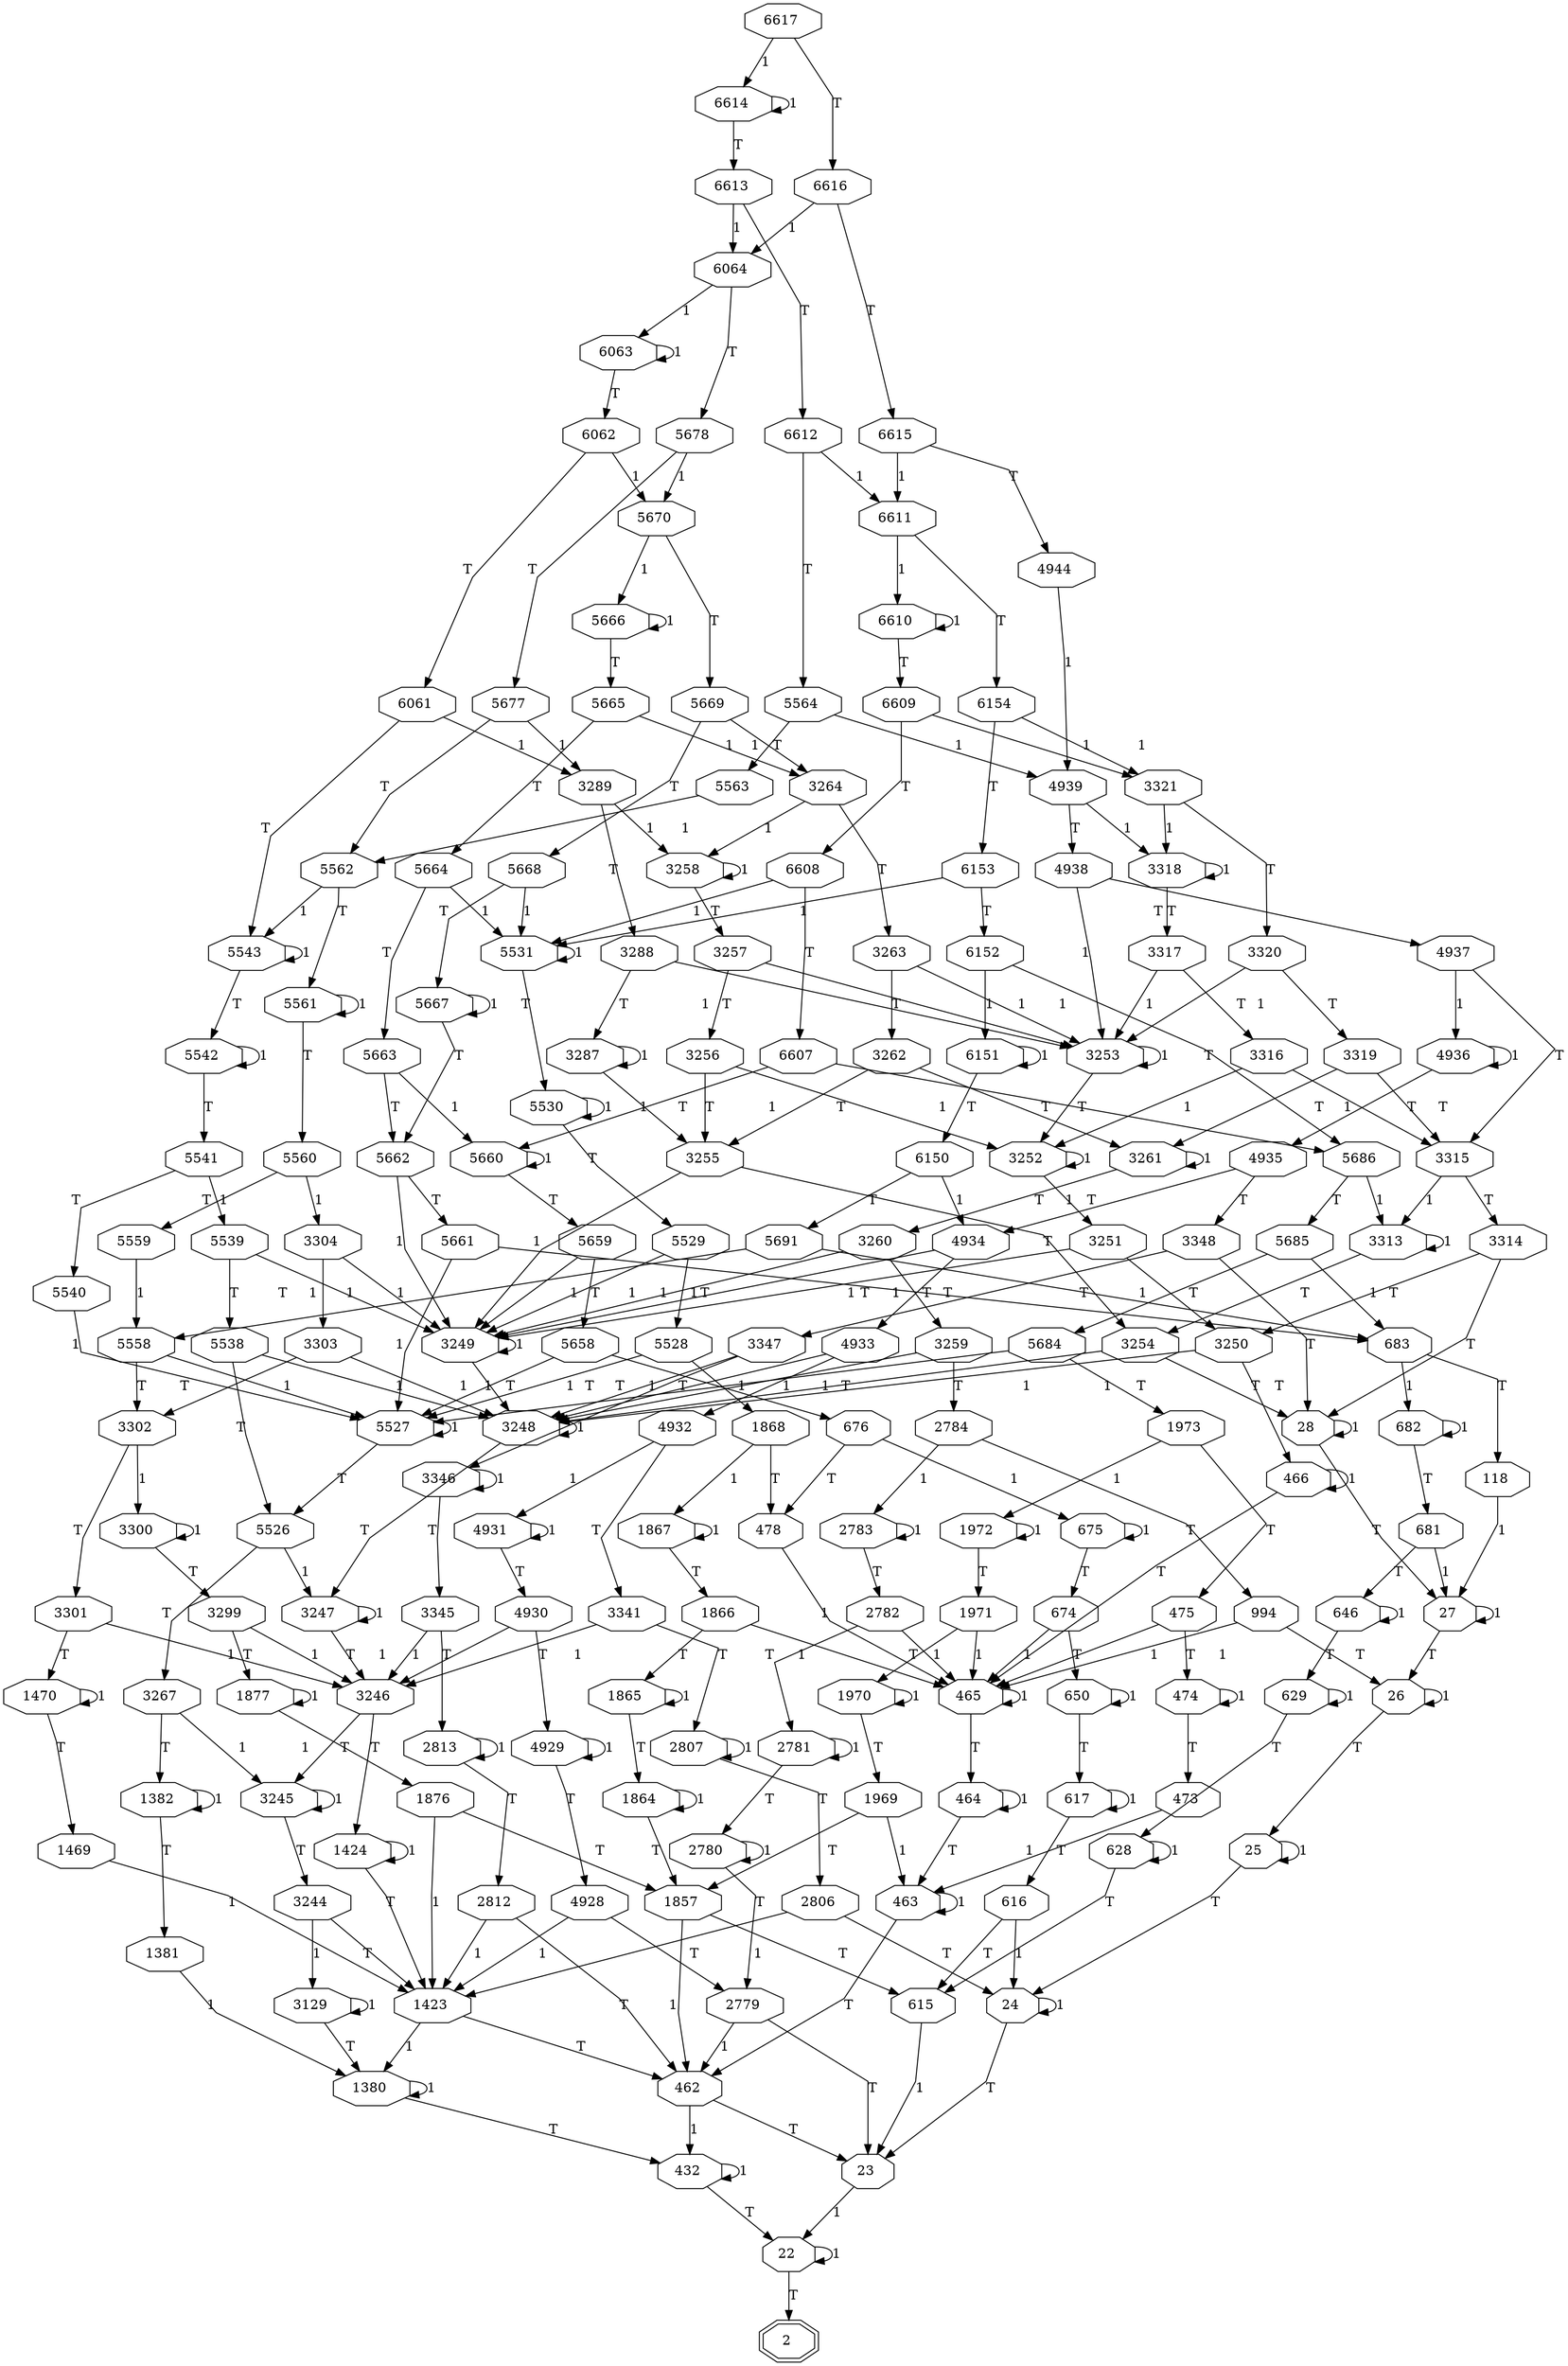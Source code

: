 digraph g
{
graph [ splines = false ] 
6617 [shape=octagon label="6617 "]
6617 -> 6614 [label=1] 
6617 -> 6616 [label=T] 
6614 [shape=octagon label="6614 "]
6614 -> 6614 [label=1] 
6614 -> 6613 [label=T] 
6616 [shape=octagon label="6616 "]
6616 -> 6064 [label=1] 
6616 -> 6615 [label=T] 
6613 [shape=octagon label="6613 "]
6613 -> 6064 [label=1] 
6613 -> 6612 [label=T] 
6064 [shape=octagon label="6064 "]
6064 -> 6063 [label=1] 
6064 -> 5678 [label=T] 
6615 [shape=octagon label="6615 "]
6615 -> 6611 [label=1] 
6615 -> 4944 [label=T] 
6612 [shape=octagon label="6612 "]
6612 -> 6611 [label=1] 
6612 -> 5564 [label=T] 
6063 [shape=octagon label="6063 "]
6063 -> 6063 [label=1] 
6063 -> 6062 [label=T] 
5678 [shape=octagon label="5678 "]
5678 -> 5670 [label=1] 
5678 -> 5677 [label=T] 
6611 [shape=octagon label="6611 "]
6611 -> 6610 [label=1] 
6611 -> 6154 [label=T] 
4944 [shape=octagon label="4944 "]
4944 -> 4939 [label=1] 
5564 [shape=octagon label="5564 "]
5564 -> 4939 [label=1] 
5564 -> 5563 [label=T] 
6062 [shape=octagon label="6062 "]
6062 -> 5670 [label=1] 
6062 -> 6061 [label=T] 
5670 [shape=octagon label="5670 "]
5670 -> 5666 [label=1] 
5670 -> 5669 [label=T] 
5677 [shape=octagon label="5677 "]
5677 -> 3289 [label=1] 
5677 -> 5562 [label=T] 
6610 [shape=octagon label="6610 "]
6610 -> 6610 [label=1] 
6610 -> 6609 [label=T] 
6154 [shape=octagon label="6154 "]
6154 -> 3321 [label=1] 
6154 -> 6153 [label=T] 
4939 [shape=octagon label="4939 "]
4939 -> 3318 [label=1] 
4939 -> 4938 [label=T] 
5563 [shape=octagon label="5563 "]
5563 -> 5562 [label=1] 
6061 [shape=octagon label="6061 "]
6061 -> 3289 [label=1] 
6061 -> 5543 [label=T] 
5666 [shape=octagon label="5666 "]
5666 -> 5666 [label=1] 
5666 -> 5665 [label=T] 
5669 [shape=octagon label="5669 "]
5669 -> 3264 [label=1] 
5669 -> 5668 [label=T] 
3289 [shape=octagon label="3289 "]
3289 -> 3258 [label=1] 
3289 -> 3288 [label=T] 
5562 [shape=octagon label="5562 "]
5562 -> 5543 [label=1] 
5562 -> 5561 [label=T] 
6609 [shape=octagon label="6609 "]
6609 -> 3321 [label=1] 
6609 -> 6608 [label=T] 
3321 [shape=octagon label="3321 "]
3321 -> 3318 [label=1] 
3321 -> 3320 [label=T] 
6153 [shape=octagon label="6153 "]
6153 -> 5531 [label=1] 
6153 -> 6152 [label=T] 
3318 [shape=octagon label="3318 "]
3318 -> 3318 [label=1] 
3318 -> 3317 [label=T] 
4938 [shape=octagon label="4938 "]
4938 -> 3253 [label=1] 
4938 -> 4937 [label=T] 
5543 [shape=octagon label="5543 "]
5543 -> 5543 [label=1] 
5543 -> 5542 [label=T] 
5665 [shape=octagon label="5665 "]
5665 -> 3264 [label=1] 
5665 -> 5664 [label=T] 
3264 [shape=octagon label="3264 "]
3264 -> 3258 [label=1] 
3264 -> 3263 [label=T] 
5668 [shape=octagon label="5668 "]
5668 -> 5531 [label=1] 
5668 -> 5667 [label=T] 
3258 [shape=octagon label="3258 "]
3258 -> 3258 [label=1] 
3258 -> 3257 [label=T] 
3288 [shape=octagon label="3288 "]
3288 -> 3253 [label=1] 
3288 -> 3287 [label=T] 
5561 [shape=octagon label="5561 "]
5561 -> 5561 [label=1] 
5561 -> 5560 [label=T] 
6608 [shape=octagon label="6608 "]
6608 -> 5531 [label=1] 
6608 -> 6607 [label=T] 
3320 [shape=octagon label="3320 "]
3320 -> 3253 [label=1] 
3320 -> 3319 [label=T] 
5531 [shape=octagon label="5531 "]
5531 -> 5531 [label=1] 
5531 -> 5530 [label=T] 
6152 [shape=octagon label="6152 "]
6152 -> 6151 [label=1] 
6152 -> 5686 [label=T] 
3317 [shape=octagon label="3317 "]
3317 -> 3253 [label=1] 
3317 -> 3316 [label=T] 
3253 [shape=octagon label="3253 "]
3253 -> 3253 [label=1] 
3253 -> 3252 [label=T] 
4937 [shape=octagon label="4937 "]
4937 -> 4936 [label=1] 
4937 -> 3315 [label=T] 
5542 [shape=octagon label="5542 "]
5542 -> 5542 [label=1] 
5542 -> 5541 [label=T] 
5664 [shape=octagon label="5664 "]
5664 -> 5531 [label=1] 
5664 -> 5663 [label=T] 
3263 [shape=octagon label="3263 "]
3263 -> 3253 [label=1] 
3263 -> 3262 [label=T] 
5667 [shape=octagon label="5667 "]
5667 -> 5667 [label=1] 
5667 -> 5662 [label=T] 
3257 [shape=octagon label="3257 "]
3257 -> 3253 [label=1] 
3257 -> 3256 [label=T] 
3287 [shape=octagon label="3287 "]
3287 -> 3287 [label=1] 
3287 -> 3255 [label=T] 
5560 [shape=octagon label="5560 "]
5560 -> 3304 [label=1] 
5560 -> 5559 [label=T] 
6607 [shape=octagon label="6607 "]
6607 -> 5660 [label=1] 
6607 -> 5686 [label=T] 
3319 [shape=octagon label="3319 "]
3319 -> 3261 [label=1] 
3319 -> 3315 [label=T] 
5530 [shape=octagon label="5530 "]
5530 -> 5530 [label=1] 
5530 -> 5529 [label=T] 
6151 [shape=octagon label="6151 "]
6151 -> 6151 [label=1] 
6151 -> 6150 [label=T] 
5686 [shape=octagon label="5686 "]
5686 -> 3313 [label=1] 
5686 -> 5685 [label=T] 
3316 [shape=octagon label="3316 "]
3316 -> 3252 [label=1] 
3316 -> 3315 [label=T] 
3252 [shape=octagon label="3252 "]
3252 -> 3252 [label=1] 
3252 -> 3251 [label=T] 
4936 [shape=octagon label="4936 "]
4936 -> 4936 [label=1] 
4936 -> 4935 [label=T] 
3315 [shape=octagon label="3315 "]
3315 -> 3313 [label=1] 
3315 -> 3314 [label=T] 
5541 [shape=octagon label="5541 "]
5541 -> 5539 [label=1] 
5541 -> 5540 [label=T] 
5663 [shape=octagon label="5663 "]
5663 -> 5660 [label=1] 
5663 -> 5662 [label=T] 
3262 [shape=octagon label="3262 "]
3262 -> 3261 [label=1] 
3262 -> 3255 [label=T] 
5662 [shape=octagon label="5662 "]
5662 -> 3249 [label=1] 
5662 -> 5661 [label=T] 
3256 [shape=octagon label="3256 "]
3256 -> 3252 [label=1] 
3256 -> 3255 [label=T] 
3255 [shape=octagon label="3255 "]
3255 -> 3249 [label=1] 
3255 -> 3254 [label=T] 
3304 [shape=octagon label="3304 "]
3304 -> 3249 [label=1] 
3304 -> 3303 [label=T] 
5559 [shape=octagon label="5559 "]
5559 -> 5558 [label=1] 
5660 [shape=octagon label="5660 "]
5660 -> 5660 [label=1] 
5660 -> 5659 [label=T] 
3261 [shape=octagon label="3261 "]
3261 -> 3261 [label=1] 
3261 -> 3260 [label=T] 
5529 [shape=octagon label="5529 "]
5529 -> 3249 [label=1] 
5529 -> 5528 [label=T] 
6150 [shape=octagon label="6150 "]
6150 -> 4934 [label=1] 
6150 -> 5691 [label=T] 
3313 [shape=octagon label="3313 "]
3313 -> 3313 [label=1] 
3313 -> 3254 [label=T] 
5685 [shape=octagon label="5685 "]
5685 -> 5684 [label=1] 
5685 -> 683 [label=T] 
3251 [shape=octagon label="3251 "]
3251 -> 3249 [label=1] 
3251 -> 3250 [label=T] 
4935 [shape=octagon label="4935 "]
4935 -> 4934 [label=1] 
4935 -> 3348 [label=T] 
3314 [shape=octagon label="3314 "]
3314 -> 3250 [label=1] 
3314 -> 28 [label=T] 
5539 [shape=octagon label="5539 "]
5539 -> 3249 [label=1] 
5539 -> 5538 [label=T] 
5540 [shape=octagon label="5540 "]
5540 -> 5527 [label=1] 
3249 [shape=octagon label="3249 "]
3249 -> 3249 [label=1] 
3249 -> 3248 [label=T] 
5661 [shape=octagon label="5661 "]
5661 -> 5527 [label=1] 
5661 -> 683 [label=T] 
3254 [shape=octagon label="3254 "]
3254 -> 3248 [label=1] 
3254 -> 28 [label=T] 
3303 [shape=octagon label="3303 "]
3303 -> 3248 [label=1] 
3303 -> 3302 [label=T] 
5558 [shape=octagon label="5558 "]
5558 -> 5527 [label=1] 
5558 -> 3302 [label=T] 
5659 [shape=octagon label="5659 "]
5659 -> 3249 [label=1] 
5659 -> 5658 [label=T] 
3260 [shape=octagon label="3260 "]
3260 -> 3249 [label=1] 
3260 -> 3259 [label=T] 
5528 [shape=octagon label="5528 "]
5528 -> 5527 [label=1] 
5528 -> 1868 [label=T] 
4934 [shape=octagon label="4934 "]
4934 -> 3249 [label=1] 
4934 -> 4933 [label=T] 
5691 [shape=octagon label="5691 "]
5691 -> 5558 [label=1] 
5691 -> 683 [label=T] 
5684 [shape=octagon label="5684 "]
5684 -> 5527 [label=1] 
5684 -> 1973 [label=T] 
683 [shape=octagon label="683 "]
683 -> 682 [label=1] 
683 -> 118 [label=T] 
3250 [shape=octagon label="3250 "]
3250 -> 3248 [label=1] 
3250 -> 466 [label=T] 
3348 [shape=octagon label="3348 "]
3348 -> 3347 [label=1] 
3348 -> 28 [label=T] 
28 [shape=octagon label="28 "]
28 -> 28 [label=1] 
28 -> 27 [label=T] 
5538 [shape=octagon label="5538 "]
5538 -> 3248 [label=1] 
5538 -> 5526 [label=T] 
5527 [shape=octagon label="5527 "]
5527 -> 5527 [label=1] 
5527 -> 5526 [label=T] 
3248 [shape=octagon label="3248 "]
3248 -> 3248 [label=1] 
3248 -> 3247 [label=T] 
3302 [shape=octagon label="3302 "]
3302 -> 3300 [label=1] 
3302 -> 3301 [label=T] 
5658 [shape=octagon label="5658 "]
5658 -> 5527 [label=1] 
5658 -> 676 [label=T] 
3259 [shape=octagon label="3259 "]
3259 -> 3248 [label=1] 
3259 -> 2784 [label=T] 
1868 [shape=octagon label="1868 "]
1868 -> 1867 [label=1] 
1868 -> 478 [label=T] 
4933 [shape=octagon label="4933 "]
4933 -> 3248 [label=1] 
4933 -> 4932 [label=T] 
1973 [shape=octagon label="1973 "]
1973 -> 1972 [label=1] 
1973 -> 475 [label=T] 
682 [shape=octagon label="682 "]
682 -> 682 [label=1] 
682 -> 681 [label=T] 
118 [shape=octagon label="118 "]
118 -> 27 [label=1] 
466 [shape=octagon label="466 "]
466 -> 466 [label=1] 
466 -> 465 [label=T] 
3347 [shape=octagon label="3347 "]
3347 -> 3248 [label=1] 
3347 -> 3346 [label=T] 
27 [shape=octagon label="27 "]
27 -> 27 [label=1] 
27 -> 26 [label=T] 
5526 [shape=octagon label="5526 "]
5526 -> 3247 [label=1] 
5526 -> 3267 [label=T] 
3247 [shape=octagon label="3247 "]
3247 -> 3247 [label=1] 
3247 -> 3246 [label=T] 
3300 [shape=octagon label="3300 "]
3300 -> 3300 [label=1] 
3300 -> 3299 [label=T] 
3301 [shape=octagon label="3301 "]
3301 -> 3246 [label=1] 
3301 -> 1470 [label=T] 
676 [shape=octagon label="676 "]
676 -> 675 [label=1] 
676 -> 478 [label=T] 
2784 [shape=octagon label="2784 "]
2784 -> 2783 [label=1] 
2784 -> 994 [label=T] 
1867 [shape=octagon label="1867 "]
1867 -> 1867 [label=1] 
1867 -> 1866 [label=T] 
478 [shape=octagon label="478 "]
478 -> 465 [label=1] 
4932 [shape=octagon label="4932 "]
4932 -> 4931 [label=1] 
4932 -> 3341 [label=T] 
1972 [shape=octagon label="1972 "]
1972 -> 1972 [label=1] 
1972 -> 1971 [label=T] 
475 [shape=octagon label="475 "]
475 -> 465 [label=1] 
475 -> 474 [label=T] 
681 [shape=octagon label="681 "]
681 -> 27 [label=1] 
681 -> 646 [label=T] 
465 [shape=octagon label="465 "]
465 -> 465 [label=1] 
465 -> 464 [label=T] 
3346 [shape=octagon label="3346 "]
3346 -> 3346 [label=1] 
3346 -> 3345 [label=T] 
26 [shape=octagon label="26 "]
26 -> 26 [label=1] 
26 -> 25 [label=T] 
3267 [shape=octagon label="3267 "]
3267 -> 3245 [label=1] 
3267 -> 1382 [label=T] 
3246 [shape=octagon label="3246 "]
3246 -> 3245 [label=1] 
3246 -> 1424 [label=T] 
3299 [shape=octagon label="3299 "]
3299 -> 3246 [label=1] 
3299 -> 1877 [label=T] 
1470 [shape=octagon label="1470 "]
1470 -> 1470 [label=1] 
1470 -> 1469 [label=T] 
675 [shape=octagon label="675 "]
675 -> 675 [label=1] 
675 -> 674 [label=T] 
2783 [shape=octagon label="2783 "]
2783 -> 2783 [label=1] 
2783 -> 2782 [label=T] 
994 [shape=octagon label="994 "]
994 -> 465 [label=1] 
994 -> 26 [label=T] 
1866 [shape=octagon label="1866 "]
1866 -> 465 [label=1] 
1866 -> 1865 [label=T] 
4931 [shape=octagon label="4931 "]
4931 -> 4931 [label=1] 
4931 -> 4930 [label=T] 
3341 [shape=octagon label="3341 "]
3341 -> 3246 [label=1] 
3341 -> 2807 [label=T] 
1971 [shape=octagon label="1971 "]
1971 -> 465 [label=1] 
1971 -> 1970 [label=T] 
474 [shape=octagon label="474 "]
474 -> 474 [label=1] 
474 -> 473 [label=T] 
646 [shape=octagon label="646 "]
646 -> 646 [label=1] 
646 -> 629 [label=T] 
464 [shape=octagon label="464 "]
464 -> 464 [label=1] 
464 -> 463 [label=T] 
3345 [shape=octagon label="3345 "]
3345 -> 3246 [label=1] 
3345 -> 2813 [label=T] 
25 [shape=octagon label="25 "]
25 -> 25 [label=1] 
25 -> 24 [label=T] 
3245 [shape=octagon label="3245 "]
3245 -> 3245 [label=1] 
3245 -> 3244 [label=T] 
1382 [shape=octagon label="1382 "]
1382 -> 1382 [label=1] 
1382 -> 1381 [label=T] 
1424 [shape=octagon label="1424 "]
1424 -> 1424 [label=1] 
1424 -> 1423 [label=T] 
1877 [shape=octagon label="1877 "]
1877 -> 1877 [label=1] 
1877 -> 1876 [label=T] 
1469 [shape=octagon label="1469 "]
1469 -> 1423 [label=1] 
674 [shape=octagon label="674 "]
674 -> 465 [label=1] 
674 -> 650 [label=T] 
2782 [shape=octagon label="2782 "]
2782 -> 465 [label=1] 
2782 -> 2781 [label=T] 
1865 [shape=octagon label="1865 "]
1865 -> 1865 [label=1] 
1865 -> 1864 [label=T] 
4930 [shape=octagon label="4930 "]
4930 -> 3246 [label=1] 
4930 -> 4929 [label=T] 
2807 [shape=octagon label="2807 "]
2807 -> 2807 [label=1] 
2807 -> 2806 [label=T] 
1970 [shape=octagon label="1970 "]
1970 -> 1970 [label=1] 
1970 -> 1969 [label=T] 
473 [shape=octagon label="473 "]
473 -> 463 [label=1] 
629 [shape=octagon label="629 "]
629 -> 629 [label=1] 
629 -> 628 [label=T] 
463 [shape=octagon label="463 "]
463 -> 463 [label=1] 
463 -> 462 [label=T] 
2813 [shape=octagon label="2813 "]
2813 -> 2813 [label=1] 
2813 -> 2812 [label=T] 
24 [shape=octagon label="24 "]
24 -> 24 [label=1] 
24 -> 23 [label=T] 
3244 [shape=octagon label="3244 "]
3244 -> 3129 [label=1] 
3244 -> 1423 [label=T] 
1381 [shape=octagon label="1381 "]
1381 -> 1380 [label=1] 
1423 [shape=octagon label="1423 "]
1423 -> 1380 [label=1] 
1423 -> 462 [label=T] 
1876 [shape=octagon label="1876 "]
1876 -> 1423 [label=1] 
1876 -> 1857 [label=T] 
650 [shape=octagon label="650 "]
650 -> 650 [label=1] 
650 -> 617 [label=T] 
2781 [shape=octagon label="2781 "]
2781 -> 2781 [label=1] 
2781 -> 2780 [label=T] 
1864 [shape=octagon label="1864 "]
1864 -> 1864 [label=1] 
1864 -> 1857 [label=T] 
4929 [shape=octagon label="4929 "]
4929 -> 4929 [label=1] 
4929 -> 4928 [label=T] 
2806 [shape=octagon label="2806 "]
2806 -> 1423 [label=1] 
2806 -> 24 [label=T] 
1969 [shape=octagon label="1969 "]
1969 -> 463 [label=1] 
1969 -> 1857 [label=T] 
628 [shape=octagon label="628 "]
628 -> 628 [label=1] 
628 -> 615 [label=T] 
462 [shape=octagon label="462 "]
462 -> 432 [label=1] 
462 -> 23 [label=T] 
2812 [shape=octagon label="2812 "]
2812 -> 1423 [label=1] 
2812 -> 462 [label=T] 
23 [shape=octagon label="23 "]
23 -> 22 [label=1] 
3129 [shape=octagon label="3129 "]
3129 -> 3129 [label=1] 
3129 -> 1380 [label=T] 
1380 [shape=octagon label="1380 "]
1380 -> 1380 [label=1] 
1380 -> 432 [label=T] 
1857 [shape=octagon label="1857 "]
1857 -> 462 [label=1] 
1857 -> 615 [label=T] 
617 [shape=octagon label="617 "]
617 -> 617 [label=1] 
617 -> 616 [label=T] 
2780 [shape=octagon label="2780 "]
2780 -> 2780 [label=1] 
2780 -> 2779 [label=T] 
4928 [shape=octagon label="4928 "]
4928 -> 1423 [label=1] 
4928 -> 2779 [label=T] 
615 [shape=octagon label="615 "]
615 -> 23 [label=1] 
432 [shape=octagon label="432 "]
432 -> 432 [label=1] 
432 -> 22 [label=T] 
22 [shape=octagon label="22 "]
22 -> 22 [label=1] 
22 -> 2 [label=T] 
616 [shape=octagon label="616 "]
616 -> 24 [label=1] 
616 -> 615 [label=T] 
2779 [shape=octagon label="2779 "]
2779 -> 462 [label=1] 
2779 -> 23 [label=T] 
2 [shape=doubleoctagon label="2 "]
}
